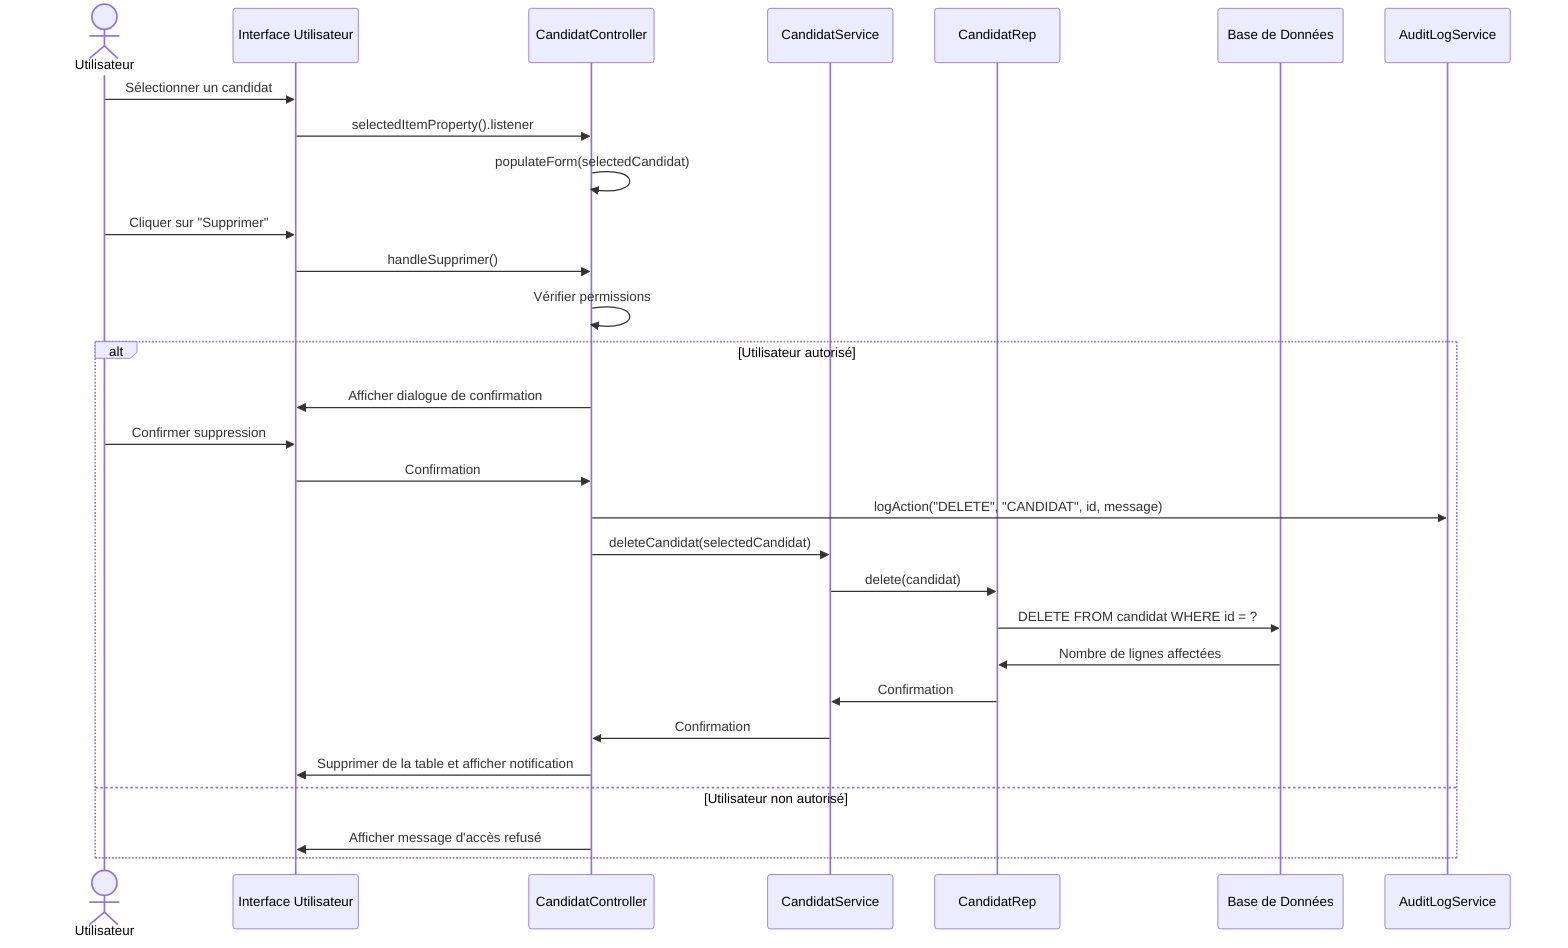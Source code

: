 sequenceDiagram
    actor Utilisateur
    participant IHM as Interface Utilisateur
    participant Ctrl as CandidatController
    participant Svc as CandidatService
    participant Rep as CandidatRep
    participant DB as Base de Données
    participant Audit as AuditLogService

    Utilisateur->>IHM: Sélectionner un candidat
    IHM->>Ctrl: selectedItemProperty().listener
    Ctrl->>Ctrl: populateForm(selectedCandidat)
    Utilisateur->>IHM: Cliquer sur "Supprimer"
    IHM->>Ctrl: handleSupprimer()
    Ctrl->>Ctrl: Vérifier permissions
    alt Utilisateur autorisé
        Ctrl->>IHM: Afficher dialogue de confirmation
        Utilisateur->>IHM: Confirmer suppression
        IHM->>Ctrl: Confirmation
        Ctrl->>Audit: logAction("DELETE", "CANDIDAT", id, message)
        Ctrl->>Svc: deleteCandidat(selectedCandidat)
        Svc->>Rep: delete(candidat)
        Rep->>DB: DELETE FROM candidat WHERE id = ?
        DB->>Rep: Nombre de lignes affectées
        Rep->>Svc: Confirmation
        Svc->>Ctrl: Confirmation
        Ctrl->>IHM: Supprimer de la table et afficher notification
    else Utilisateur non autorisé
        Ctrl->>IHM: Afficher message d'accès refusé
    end